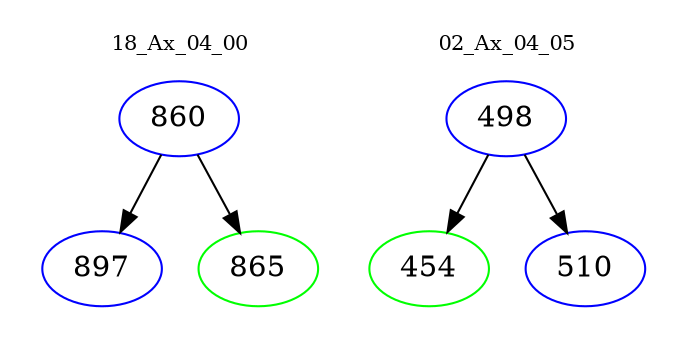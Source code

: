 digraph{
subgraph cluster_0 {
color = white
label = "18_Ax_04_00";
fontsize=10;
T0_860 [label="860", color="blue"]
T0_860 -> T0_897 [color="black"]
T0_897 [label="897", color="blue"]
T0_860 -> T0_865 [color="black"]
T0_865 [label="865", color="green"]
}
subgraph cluster_1 {
color = white
label = "02_Ax_04_05";
fontsize=10;
T1_498 [label="498", color="blue"]
T1_498 -> T1_454 [color="black"]
T1_454 [label="454", color="green"]
T1_498 -> T1_510 [color="black"]
T1_510 [label="510", color="blue"]
}
}
